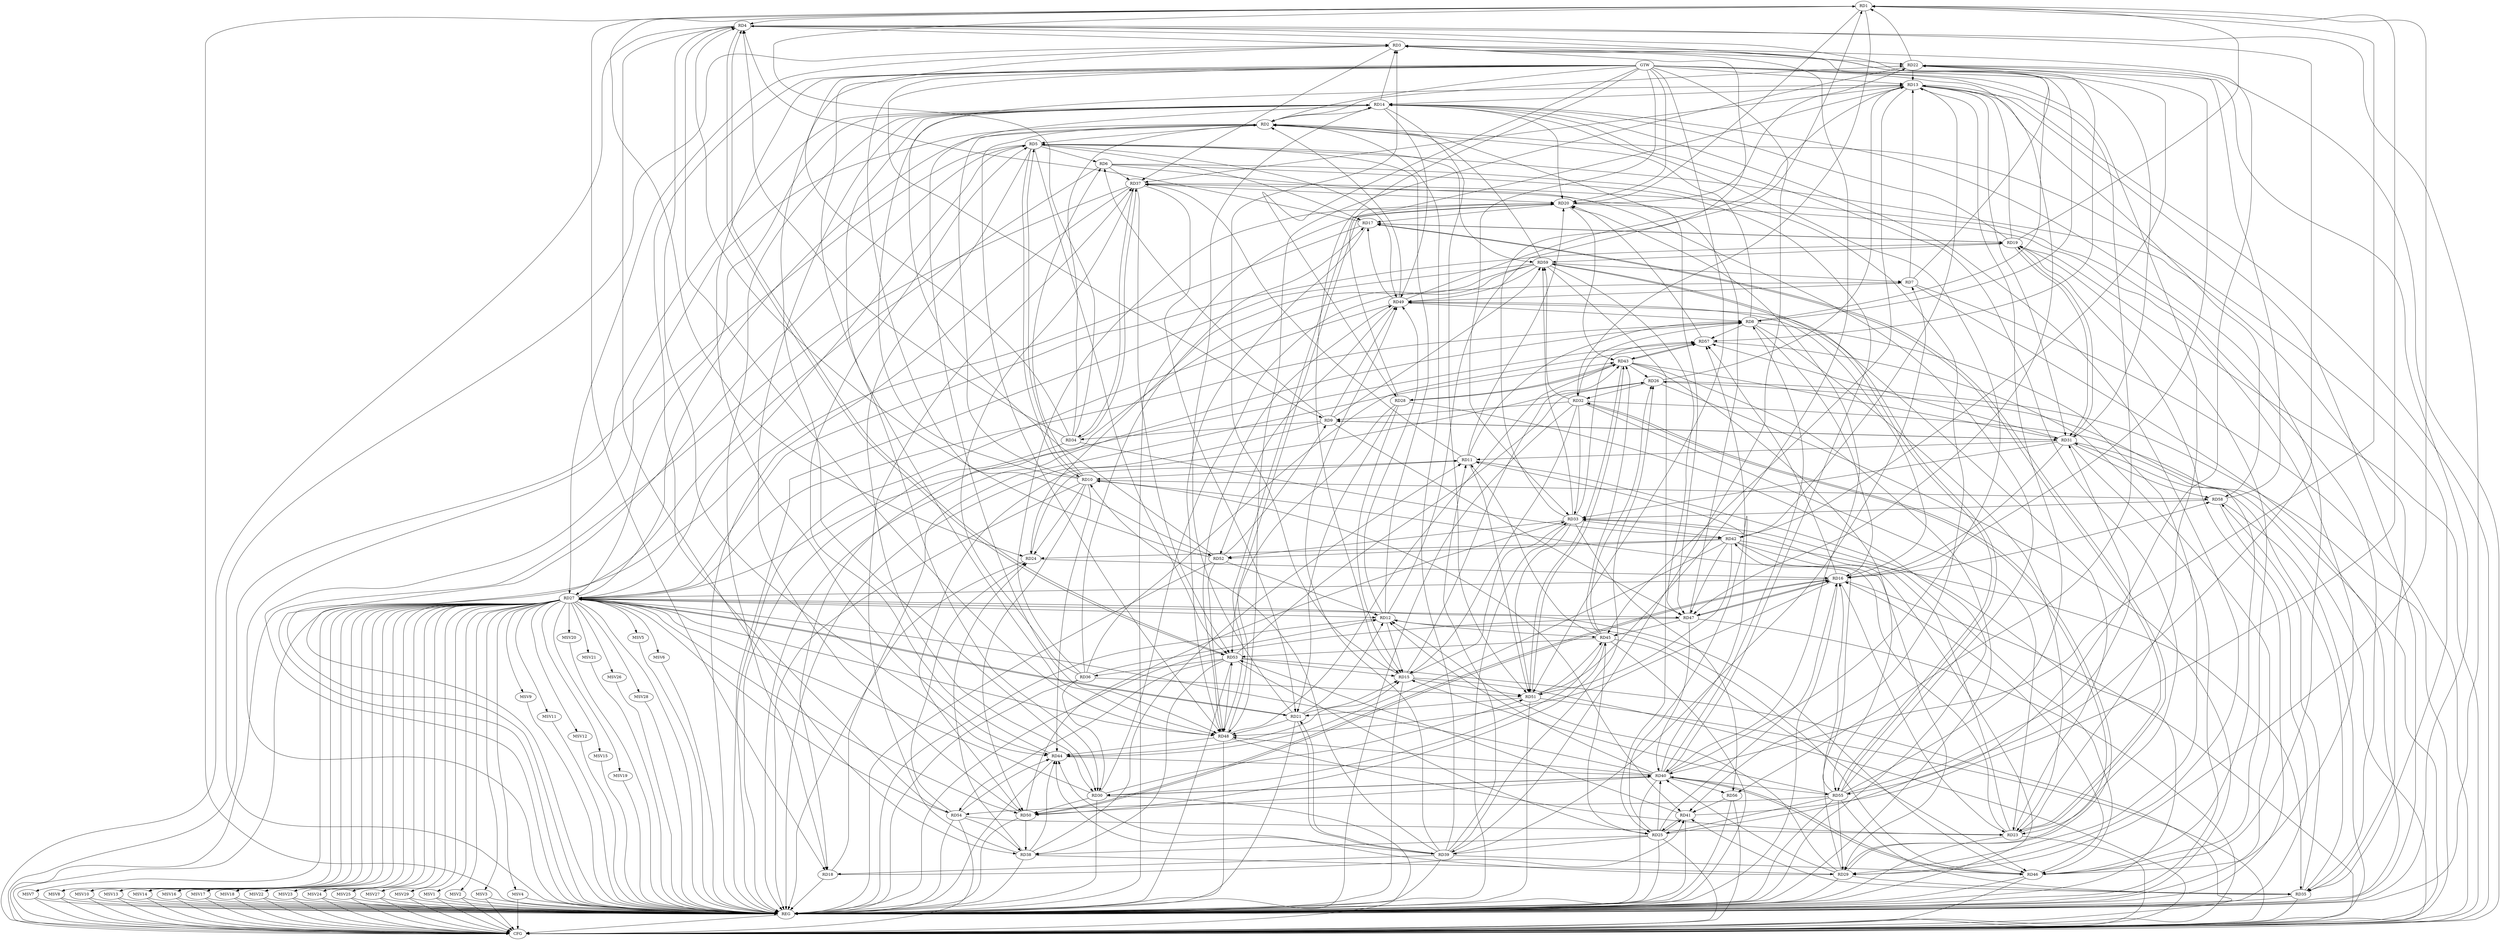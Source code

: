 strict digraph G {
  RD1 [ label="RD1" ];
  RD2 [ label="RD2" ];
  RD3 [ label="RD3" ];
  RD4 [ label="RD4" ];
  RD5 [ label="RD5" ];
  RD6 [ label="RD6" ];
  RD7 [ label="RD7" ];
  RD8 [ label="RD8" ];
  RD9 [ label="RD9" ];
  RD10 [ label="RD10" ];
  RD11 [ label="RD11" ];
  RD12 [ label="RD12" ];
  RD13 [ label="RD13" ];
  RD14 [ label="RD14" ];
  RD15 [ label="RD15" ];
  RD16 [ label="RD16" ];
  RD17 [ label="RD17" ];
  RD18 [ label="RD18" ];
  RD19 [ label="RD19" ];
  RD20 [ label="RD20" ];
  RD21 [ label="RD21" ];
  RD22 [ label="RD22" ];
  RD23 [ label="RD23" ];
  RD24 [ label="RD24" ];
  RD25 [ label="RD25" ];
  RD26 [ label="RD26" ];
  RD27 [ label="RD27" ];
  RD28 [ label="RD28" ];
  RD29 [ label="RD29" ];
  RD30 [ label="RD30" ];
  RD31 [ label="RD31" ];
  RD32 [ label="RD32" ];
  RD33 [ label="RD33" ];
  RD34 [ label="RD34" ];
  RD35 [ label="RD35" ];
  RD36 [ label="RD36" ];
  RD37 [ label="RD37" ];
  RD38 [ label="RD38" ];
  RD39 [ label="RD39" ];
  RD40 [ label="RD40" ];
  RD41 [ label="RD41" ];
  RD42 [ label="RD42" ];
  RD43 [ label="RD43" ];
  RD44 [ label="RD44" ];
  RD45 [ label="RD45" ];
  RD46 [ label="RD46" ];
  RD47 [ label="RD47" ];
  RD48 [ label="RD48" ];
  RD49 [ label="RD49" ];
  RD50 [ label="RD50" ];
  RD51 [ label="RD51" ];
  RD52 [ label="RD52" ];
  RD53 [ label="RD53" ];
  RD54 [ label="RD54" ];
  RD55 [ label="RD55" ];
  RD56 [ label="RD56" ];
  RD57 [ label="RD57" ];
  RD58 [ label="RD58" ];
  RD59 [ label="RD59" ];
  GTW [ label="GTW" ];
  REG [ label="REG" ];
  CFG [ label="CFG" ];
  MSV1 [ label="MSV1" ];
  MSV2 [ label="MSV2" ];
  MSV3 [ label="MSV3" ];
  MSV4 [ label="MSV4" ];
  MSV5 [ label="MSV5" ];
  MSV6 [ label="MSV6" ];
  MSV7 [ label="MSV7" ];
  MSV8 [ label="MSV8" ];
  MSV9 [ label="MSV9" ];
  MSV10 [ label="MSV10" ];
  MSV11 [ label="MSV11" ];
  MSV12 [ label="MSV12" ];
  MSV13 [ label="MSV13" ];
  MSV14 [ label="MSV14" ];
  MSV15 [ label="MSV15" ];
  MSV16 [ label="MSV16" ];
  MSV17 [ label="MSV17" ];
  MSV18 [ label="MSV18" ];
  MSV19 [ label="MSV19" ];
  MSV20 [ label="MSV20" ];
  MSV21 [ label="MSV21" ];
  MSV22 [ label="MSV22" ];
  MSV23 [ label="MSV23" ];
  MSV24 [ label="MSV24" ];
  MSV25 [ label="MSV25" ];
  MSV26 [ label="MSV26" ];
  MSV27 [ label="MSV27" ];
  MSV28 [ label="MSV28" ];
  MSV29 [ label="MSV29" ];
  RD1 -> RD4;
  RD12 -> RD1;
  RD1 -> RD18;
  RD19 -> RD1;
  RD1 -> RD20;
  RD22 -> RD1;
  RD1 -> RD24;
  RD29 -> RD1;
  RD1 -> RD32;
  RD34 -> RD1;
  RD1 -> RD40;
  RD41 -> RD1;
  RD2 -> RD5;
  RD8 -> RD2;
  RD10 -> RD2;
  RD14 -> RD2;
  RD2 -> RD22;
  RD27 -> RD2;
  RD34 -> RD2;
  RD2 -> RD35;
  RD39 -> RD2;
  RD47 -> RD2;
  RD2 -> RD48;
  RD49 -> RD2;
  RD59 -> RD2;
  RD4 -> RD3;
  RD8 -> RD3;
  RD14 -> RD3;
  RD15 -> RD3;
  RD3 -> RD22;
  RD25 -> RD3;
  RD3 -> RD27;
  RD33 -> RD3;
  RD34 -> RD3;
  RD3 -> RD37;
  RD51 -> RD3;
  RD3 -> RD57;
  RD7 -> RD4;
  RD4 -> RD8;
  RD17 -> RD4;
  RD34 -> RD4;
  RD4 -> RD38;
  RD4 -> RD44;
  RD48 -> RD4;
  RD52 -> RD4;
  RD4 -> RD53;
  RD53 -> RD4;
  RD4 -> RD55;
  RD5 -> RD6;
  RD5 -> RD10;
  RD10 -> RD5;
  RD12 -> RD5;
  RD5 -> RD17;
  RD27 -> RD5;
  RD5 -> RD30;
  RD5 -> RD35;
  RD44 -> RD5;
  RD5 -> RD49;
  RD5 -> RD53;
  RD5 -> RD59;
  RD9 -> RD6;
  RD10 -> RD6;
  RD6 -> RD37;
  RD6 -> RD40;
  RD6 -> RD41;
  RD6 -> RD47;
  RD7 -> RD13;
  RD30 -> RD7;
  RD39 -> RD7;
  RD7 -> RD49;
  RD59 -> RD7;
  RD11 -> RD8;
  RD8 -> RD16;
  RD8 -> RD23;
  RD27 -> RD8;
  RD8 -> RD29;
  RD32 -> RD8;
  RD40 -> RD8;
  RD49 -> RD8;
  RD8 -> RD57;
  RD9 -> RD31;
  RD31 -> RD9;
  RD32 -> RD9;
  RD9 -> RD34;
  RD9 -> RD47;
  RD9 -> RD49;
  RD52 -> RD9;
  RD9 -> RD59;
  RD11 -> RD10;
  RD10 -> RD14;
  RD10 -> RD24;
  RD29 -> RD10;
  RD39 -> RD10;
  RD10 -> RD41;
  RD10 -> RD44;
  RD10 -> RD50;
  RD10 -> RD58;
  RD11 -> RD20;
  RD24 -> RD11;
  RD31 -> RD11;
  RD11 -> RD37;
  RD38 -> RD11;
  RD39 -> RD11;
  RD40 -> RD11;
  RD45 -> RD11;
  RD11 -> RD51;
  RD12 -> RD15;
  RD21 -> RD12;
  RD27 -> RD12;
  RD29 -> RD12;
  RD36 -> RD12;
  RD40 -> RD12;
  RD12 -> RD45;
  RD46 -> RD12;
  RD12 -> RD49;
  RD52 -> RD12;
  RD13 -> RD14;
  RD19 -> RD13;
  RD22 -> RD13;
  RD26 -> RD13;
  RD28 -> RD13;
  RD13 -> RD31;
  RD13 -> RD37;
  RD13 -> RD42;
  RD13 -> RD45;
  RD49 -> RD13;
  RD52 -> RD13;
  RD55 -> RD13;
  RD13 -> RD58;
  RD14 -> RD18;
  RD19 -> RD14;
  RD14 -> RD20;
  RD21 -> RD14;
  RD14 -> RD23;
  RD14 -> RD27;
  RD14 -> RD29;
  RD14 -> RD30;
  RD40 -> RD14;
  RD46 -> RD14;
  RD14 -> RD48;
  RD14 -> RD49;
  RD50 -> RD14;
  RD14 -> RD51;
  RD21 -> RD15;
  RD28 -> RD15;
  RD32 -> RD15;
  RD15 -> RD33;
  RD15 -> RD43;
  RD44 -> RD15;
  RD15 -> RD51;
  RD53 -> RD15;
  RD55 -> RD15;
  RD22 -> RD16;
  RD16 -> RD23;
  RD24 -> RD16;
  RD25 -> RD16;
  RD16 -> RD27;
  RD31 -> RD16;
  RD46 -> RD16;
  RD16 -> RD47;
  RD47 -> RD16;
  RD16 -> RD48;
  RD16 -> RD49;
  RD16 -> RD50;
  RD50 -> RD16;
  RD55 -> RD16;
  RD16 -> RD57;
  RD16 -> RD58;
  RD17 -> RD19;
  RD19 -> RD17;
  RD20 -> RD17;
  RD17 -> RD23;
  RD23 -> RD17;
  RD36 -> RD17;
  RD17 -> RD48;
  RD49 -> RD17;
  RD39 -> RD18;
  RD18 -> RD41;
  RD18 -> RD43;
  RD59 -> RD18;
  RD27 -> RD19;
  RD19 -> RD31;
  RD31 -> RD19;
  RD46 -> RD19;
  RD19 -> RD59;
  RD20 -> RD22;
  RD36 -> RD20;
  RD37 -> RD20;
  RD40 -> RD20;
  RD20 -> RD43;
  RD20 -> RD46;
  RD20 -> RD48;
  RD48 -> RD20;
  RD57 -> RD20;
  RD21 -> RD27;
  RD27 -> RD21;
  RD28 -> RD21;
  RD37 -> RD21;
  RD21 -> RD39;
  RD39 -> RD21;
  RD21 -> RD48;
  RD51 -> RD21;
  RD42 -> RD22;
  RD22 -> RD48;
  RD58 -> RD22;
  RD32 -> RD23;
  RD23 -> RD33;
  RD23 -> RD42;
  RD48 -> RD23;
  RD23 -> RD49;
  RD54 -> RD23;
  RD38 -> RD24;
  RD42 -> RD24;
  RD54 -> RD24;
  RD59 -> RD24;
  RD25 -> RD38;
  RD25 -> RD39;
  RD25 -> RD40;
  RD25 -> RD41;
  RD41 -> RD25;
  RD25 -> RD45;
  RD53 -> RD25;
  RD55 -> RD25;
  RD25 -> RD57;
  RD59 -> RD25;
  RD26 -> RD32;
  RD39 -> RD26;
  RD43 -> RD26;
  RD45 -> RD26;
  RD46 -> RD26;
  RD26 -> RD50;
  RD53 -> RD26;
  RD30 -> RD27;
  RD40 -> RD27;
  RD27 -> RD46;
  RD27 -> RD47;
  RD27 -> RD48;
  RD27 -> RD50;
  RD54 -> RD27;
  RD27 -> RD57;
  RD28 -> RD43;
  RD43 -> RD28;
  RD28 -> RD53;
  RD29 -> RD32;
  RD32 -> RD29;
  RD29 -> RD35;
  RD38 -> RD29;
  RD29 -> RD40;
  RD42 -> RD29;
  RD29 -> RD44;
  RD55 -> RD29;
  RD36 -> RD30;
  RD30 -> RD40;
  RD40 -> RD30;
  RD45 -> RD30;
  RD30 -> RD50;
  RD30 -> RD51;
  RD31 -> RD33;
  RD35 -> RD31;
  RD43 -> RD31;
  RD55 -> RD31;
  RD31 -> RD57;
  RD31 -> RD58;
  RD32 -> RD33;
  RD32 -> RD59;
  RD33 -> RD42;
  RD33 -> RD46;
  RD50 -> RD33;
  RD33 -> RD51;
  RD33 -> RD52;
  RD33 -> RD56;
  RD33 -> RD57;
  RD58 -> RD33;
  RD33 -> RD59;
  RD34 -> RD37;
  RD37 -> RD34;
  RD34 -> RD42;
  RD37 -> RD35;
  RD35 -> RD41;
  RD42 -> RD35;
  RD55 -> RD35;
  RD35 -> RD58;
  RD36 -> RD37;
  RD36 -> RD51;
  RD53 -> RD36;
  RD36 -> RD57;
  RD38 -> RD37;
  RD37 -> RD53;
  RD55 -> RD37;
  RD38 -> RD44;
  RD50 -> RD38;
  RD53 -> RD38;
  RD54 -> RD38;
  RD39 -> RD44;
  RD39 -> RD46;
  RD39 -> RD49;
  RD44 -> RD40;
  RD40 -> RD46;
  RD46 -> RD40;
  RD47 -> RD40;
  RD40 -> RD48;
  RD40 -> RD50;
  RD40 -> RD55;
  RD40 -> RD56;
  RD41 -> RD53;
  RD56 -> RD41;
  RD42 -> RD44;
  RD42 -> RD47;
  RD42 -> RD51;
  RD42 -> RD52;
  RD45 -> RD43;
  RD48 -> RD43;
  RD43 -> RD51;
  RD51 -> RD43;
  RD43 -> RD55;
  RD43 -> RD57;
  RD57 -> RD43;
  RD48 -> RD44;
  RD54 -> RD44;
  RD45 -> RD46;
  RD47 -> RD45;
  RD45 -> RD50;
  RD51 -> RD45;
  RD45 -> RD53;
  RD59 -> RD47;
  RD48 -> RD49;
  RD52 -> RD48;
  RD48 -> RD53;
  RD49 -> RD52;
  RD59 -> RD49;
  RD53 -> RD54;
  RD55 -> RD54;
  RD55 -> RD59;
  RD59 -> RD55;
  GTW -> RD15;
  GTW -> RD39;
  GTW -> RD31;
  GTW -> RD20;
  GTW -> RD47;
  GTW -> RD56;
  GTW -> RD30;
  GTW -> RD51;
  GTW -> RD44;
  GTW -> RD54;
  GTW -> RD23;
  GTW -> RD48;
  GTW -> RD2;
  GTW -> RD33;
  GTW -> RD9;
  GTW -> RD52;
  GTW -> RD13;
  GTW -> RD28;
  RD1 -> REG;
  RD2 -> REG;
  RD3 -> REG;
  RD4 -> REG;
  RD5 -> REG;
  RD6 -> REG;
  RD7 -> REG;
  RD8 -> REG;
  RD9 -> REG;
  RD10 -> REG;
  RD11 -> REG;
  RD12 -> REG;
  RD13 -> REG;
  RD14 -> REG;
  RD15 -> REG;
  RD16 -> REG;
  RD17 -> REG;
  RD18 -> REG;
  RD19 -> REG;
  RD20 -> REG;
  RD21 -> REG;
  RD22 -> REG;
  RD23 -> REG;
  RD24 -> REG;
  RD25 -> REG;
  RD26 -> REG;
  RD27 -> REG;
  RD28 -> REG;
  RD29 -> REG;
  RD30 -> REG;
  RD31 -> REG;
  RD32 -> REG;
  RD33 -> REG;
  RD34 -> REG;
  RD35 -> REG;
  RD36 -> REG;
  RD37 -> REG;
  RD38 -> REG;
  RD39 -> REG;
  RD40 -> REG;
  RD41 -> REG;
  RD42 -> REG;
  RD43 -> REG;
  RD44 -> REG;
  RD45 -> REG;
  RD46 -> REG;
  RD47 -> REG;
  RD48 -> REG;
  RD49 -> REG;
  RD50 -> REG;
  RD51 -> REG;
  RD52 -> REG;
  RD53 -> REG;
  RD54 -> REG;
  RD55 -> REG;
  RD56 -> REG;
  RD57 -> REG;
  RD58 -> REG;
  RD59 -> REG;
  RD51 -> CFG;
  RD5 -> CFG;
  RD26 -> CFG;
  RD30 -> CFG;
  RD4 -> CFG;
  RD16 -> CFG;
  RD19 -> CFG;
  RD47 -> CFG;
  RD22 -> CFG;
  RD32 -> CFG;
  RD31 -> CFG;
  RD35 -> CFG;
  RD23 -> CFG;
  RD54 -> CFG;
  RD25 -> CFG;
  RD53 -> CFG;
  RD46 -> CFG;
  RD27 -> CFG;
  RD13 -> CFG;
  RD58 -> CFG;
  RD15 -> CFG;
  RD37 -> CFG;
  RD56 -> CFG;
  RD7 -> CFG;
  REG -> CFG;
  RD27 -> MSV1;
  RD27 -> MSV2;
  RD27 -> MSV3;
  RD27 -> MSV4;
  MSV1 -> REG;
  MSV1 -> CFG;
  MSV2 -> REG;
  MSV2 -> CFG;
  MSV3 -> REG;
  MSV3 -> CFG;
  MSV4 -> REG;
  MSV4 -> CFG;
  RD27 -> MSV5;
  RD27 -> MSV6;
  RD27 -> MSV7;
  MSV5 -> REG;
  MSV6 -> REG;
  MSV7 -> REG;
  MSV7 -> CFG;
  RD27 -> MSV8;
  RD27 -> MSV9;
  RD27 -> MSV10;
  RD27 -> MSV11;
  RD27 -> MSV12;
  RD27 -> MSV13;
  MSV8 -> REG;
  MSV8 -> CFG;
  MSV9 -> REG;
  MSV10 -> REG;
  MSV10 -> CFG;
  MSV11 -> REG;
  MSV12 -> REG;
  MSV13 -> REG;
  MSV13 -> CFG;
  RD27 -> MSV14;
  RD27 -> MSV15;
  RD27 -> MSV16;
  RD27 -> MSV17;
  MSV14 -> REG;
  MSV14 -> CFG;
  MSV15 -> REG;
  MSV16 -> REG;
  MSV16 -> CFG;
  MSV17 -> REG;
  MSV17 -> CFG;
  RD27 -> MSV18;
  RD27 -> MSV19;
  MSV18 -> REG;
  MSV18 -> CFG;
  MSV19 -> REG;
  RD27 -> MSV20;
  MSV20 -> REG;
  RD27 -> MSV21;
  RD27 -> MSV22;
  MSV21 -> REG;
  MSV22 -> REG;
  MSV22 -> CFG;
  RD27 -> MSV23;
  MSV23 -> REG;
  MSV23 -> CFG;
  RD27 -> MSV24;
  RD27 -> MSV25;
  MSV24 -> REG;
  MSV24 -> CFG;
  MSV25 -> REG;
  MSV25 -> CFG;
  RD27 -> MSV26;
  RD27 -> MSV27;
  RD27 -> MSV28;
  MSV26 -> REG;
  MSV27 -> REG;
  MSV27 -> CFG;
  MSV28 -> REG;
  RD27 -> MSV29;
  MSV29 -> REG;
  MSV29 -> CFG;
}
